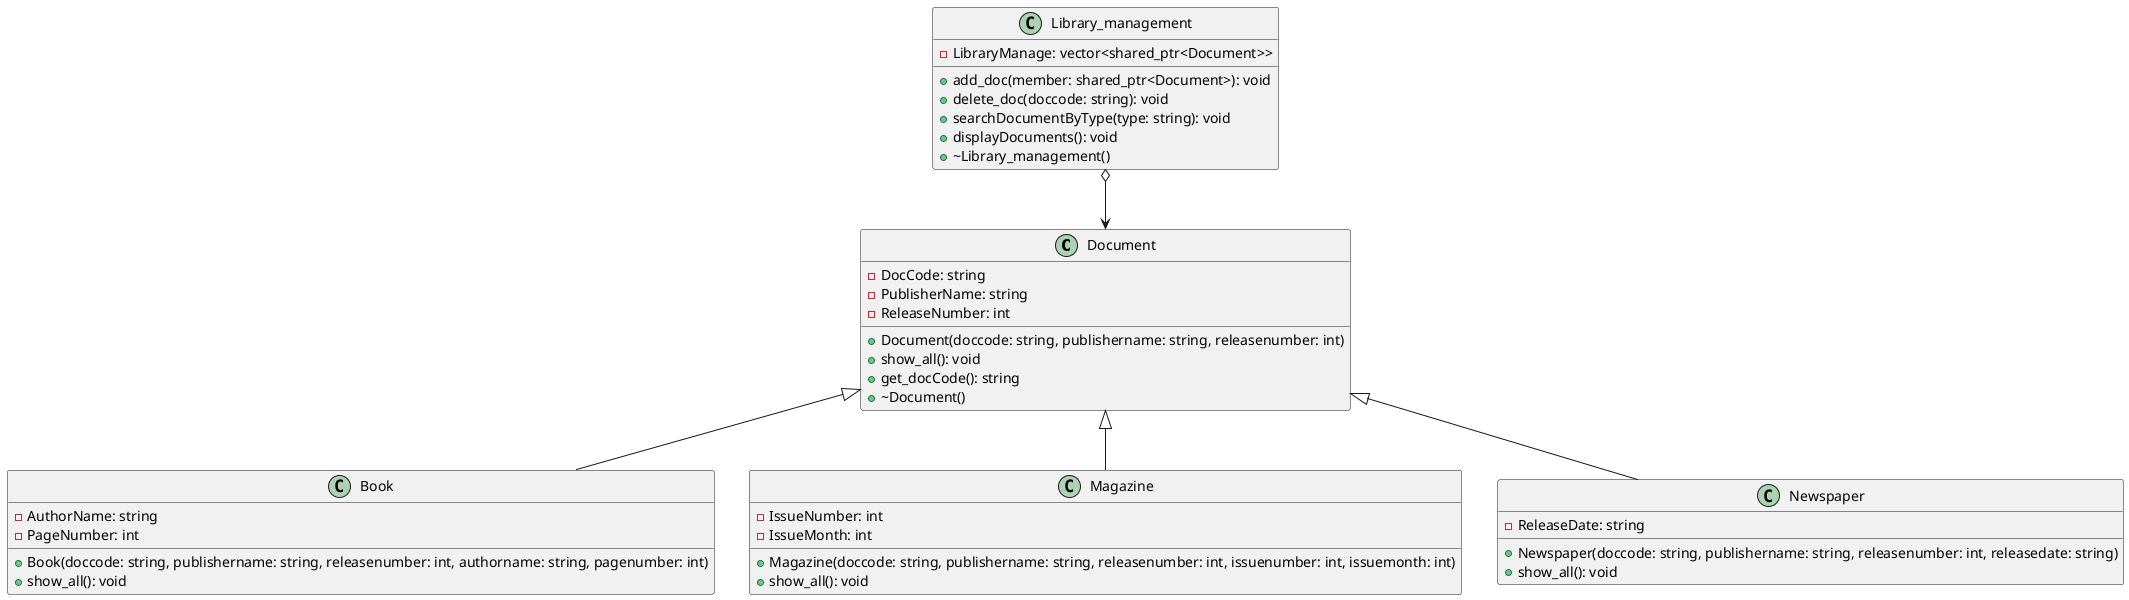 @startuml LibraryManagementDiagram

class Document {
    - DocCode: string
    - PublisherName: string
    - ReleaseNumber: int
    + Document(doccode: string, publishername: string, releasenumber: int)
    + show_all(): void
    + get_docCode(): string
    + ~Document()
}

class Book {
    - AuthorName: string
    - PageNumber: int
    + Book(doccode: string, publishername: string, releasenumber: int, authorname: string, pagenumber: int)
    + show_all(): void
}

class Magazine {
    - IssueNumber: int
    - IssueMonth: int
    + Magazine(doccode: string, publishername: string, releasenumber: int, issuenumber: int, issuemonth: int)
    + show_all(): void
}

class Newspaper {
    - ReleaseDate: string
    + Newspaper(doccode: string, publishername: string, releasenumber: int, releasedate: string)
    + show_all(): void
}

class Library_management {
    - LibraryManage: vector<shared_ptr<Document>>
    + add_doc(member: shared_ptr<Document>): void
    + delete_doc(doccode: string): void
    + searchDocumentByType(type: string): void
    + displayDocuments(): void
    + ~Library_management()
}

Document <|-- Book
Document <|-- Magazine
Document <|-- Newspaper
Library_management o--> Document

@enduml
